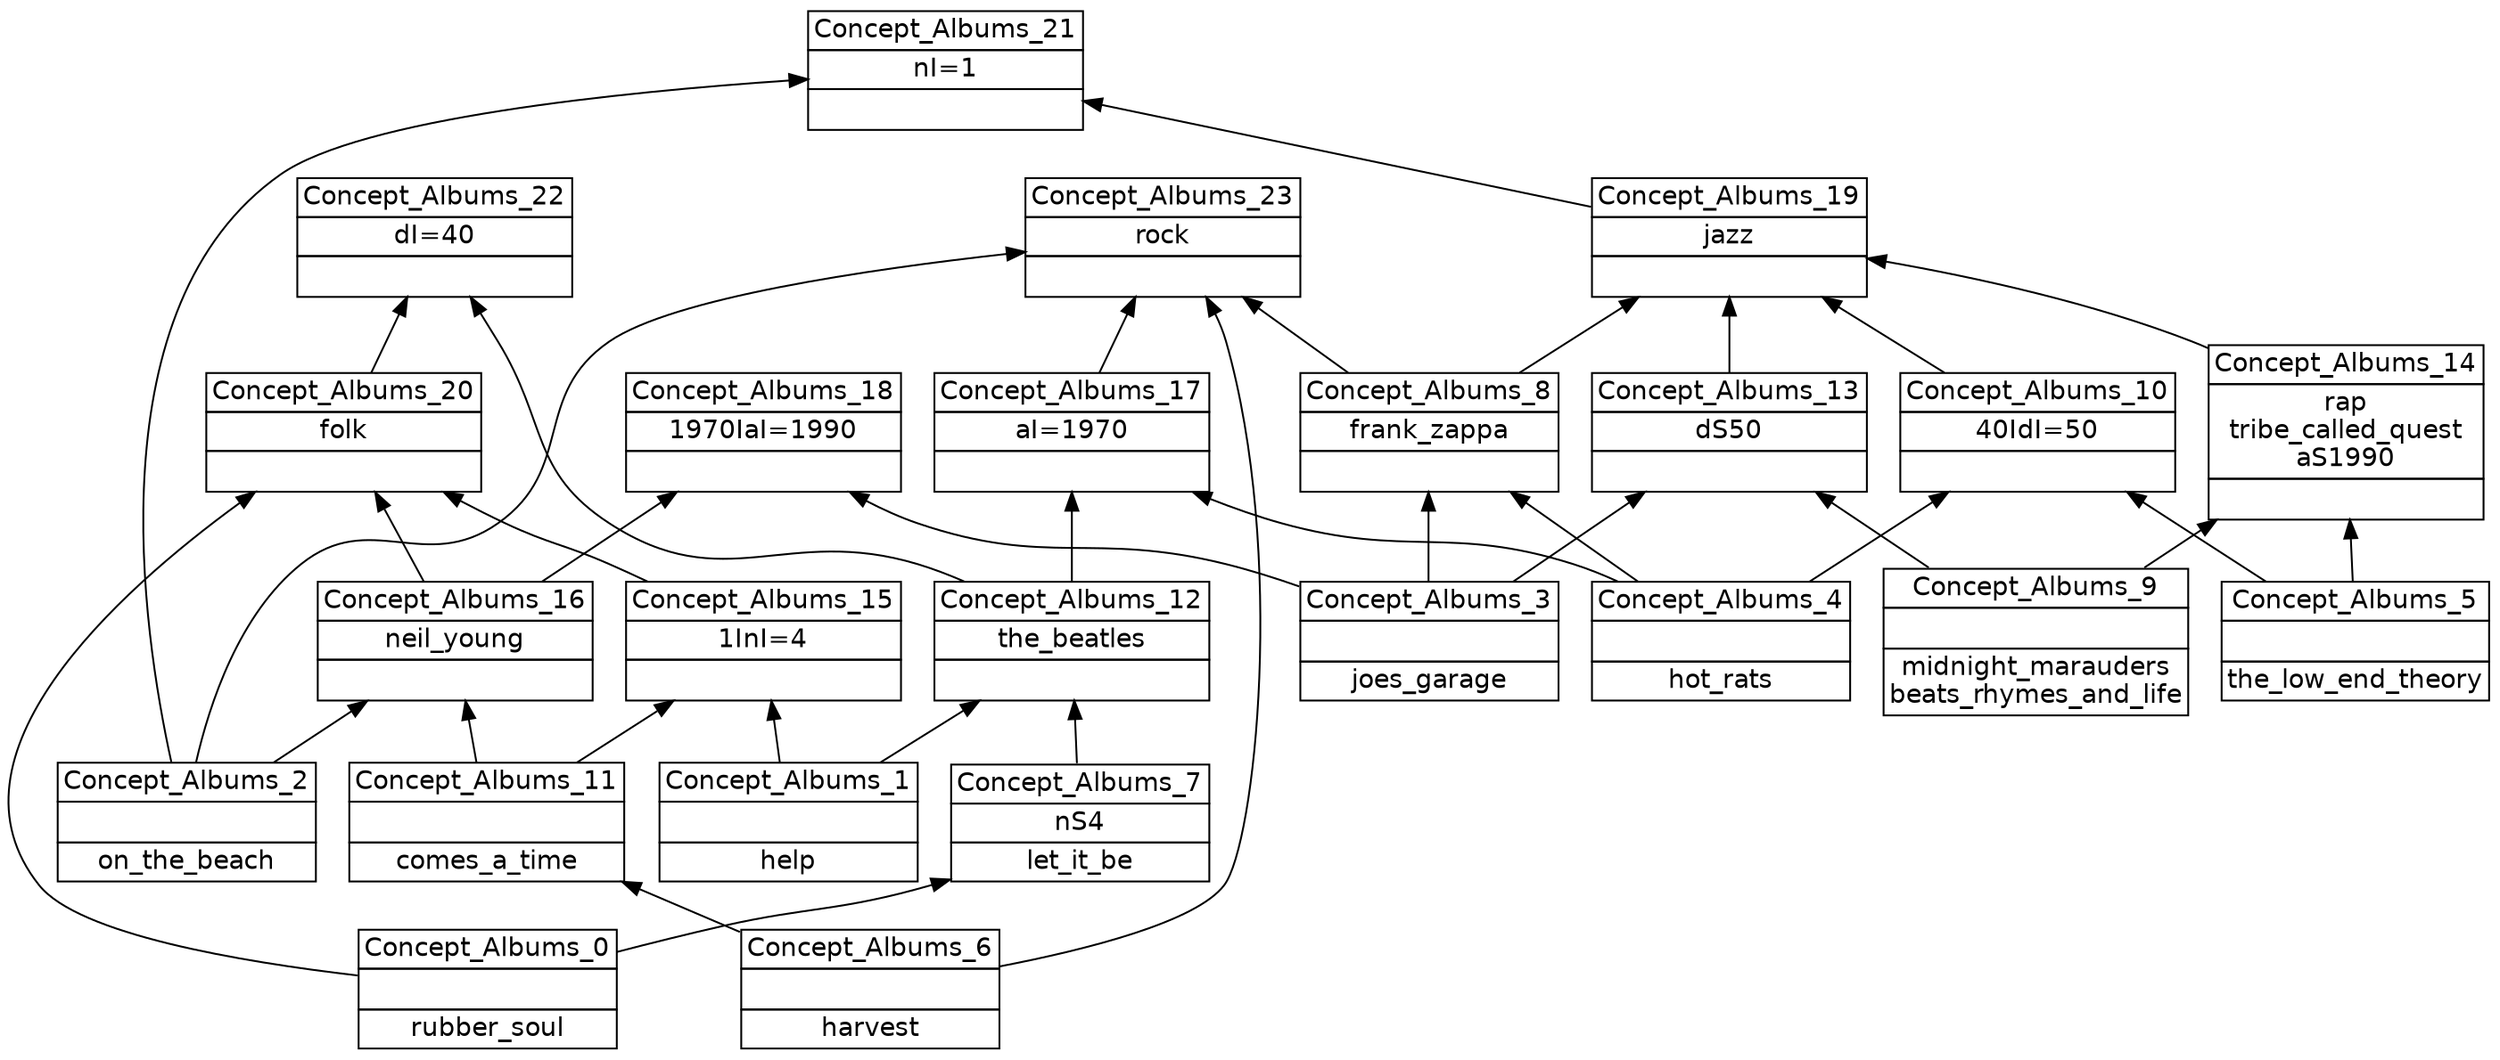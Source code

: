 digraph G { 
	rankdir=BT;
	margin=0;
	node [margin="0.03,0.03",fontname="DejaVu Sans"];
	ranksep=0.3;
	nodesep=0.2;
//graph[label="name:Albums,concept number:24,object number:11,attribute number:17"
11 [shape=none,label=<<table border="0" cellborder="1" cellspacing="0" port="p"><tr><td>Concept_Albums_2</td></tr><tr><td><br/></td></tr><tr><td>on_the_beach<br/></td></tr></table>>];
13 [shape=none,label=<<table border="0" cellborder="1" cellspacing="0" port="p"><tr><td>Concept_Albums_6</td></tr><tr><td><br/></td></tr><tr><td>harvest<br/></td></tr></table>>];
14 [shape=none,label=<<table border="0" cellborder="1" cellspacing="0" port="p"><tr><td>Concept_Albums_1</td></tr><tr><td><br/></td></tr><tr><td>help<br/></td></tr></table>>];
17 [shape=none,label=<<table border="0" cellborder="1" cellspacing="0" port="p"><tr><td>Concept_Albums_0</td></tr><tr><td><br/></td></tr><tr><td>rubber_soul<br/></td></tr></table>>];
20 [shape=none,label=<<table border="0" cellborder="1" cellspacing="0" port="p"><tr><td>Concept_Albums_4</td></tr><tr><td><br/></td></tr><tr><td>hot_rats<br/></td></tr></table>>];
21 [shape=none,label=<<table border="0" cellborder="1" cellspacing="0" port="p"><tr><td>Concept_Albums_5</td></tr><tr><td><br/></td></tr><tr><td>the_low_end_theory<br/></td></tr></table>>];
23 [shape=none,label=<<table border="0" cellborder="1" cellspacing="0" port="p"><tr><td>Concept_Albums_3</td></tr><tr><td><br/></td></tr><tr><td>joes_garage<br/></td></tr></table>>];
15 [shape=none,label=<<table border="0" cellborder="1" cellspacing="0" port="p"><tr><td>Concept_Albums_11</td></tr><tr><td><br/></td></tr><tr><td>comes_a_time<br/></td></tr></table>>];
18 [shape=none,label=<<table border="0" cellborder="1" cellspacing="0" port="p"><tr><td>Concept_Albums_7</td></tr><tr><td>nS4<br/></td></tr><tr><td>let_it_be<br/></td></tr></table>>];
22 [shape=none,label=<<table border="0" cellborder="1" cellspacing="0" port="p"><tr><td>Concept_Albums_10</td></tr><tr><td>40IdI=50<br/></td></tr><tr><td><br/></td></tr></table>>];
24 [shape=none,label=<<table border="0" cellborder="1" cellspacing="0" port="p"><tr><td>Concept_Albums_9</td></tr><tr><td><br/></td></tr><tr><td>midnight_marauders<br/>beats_rhymes_and_life<br/></td></tr></table>>];
5 [shape=none,label=<<table border="0" cellborder="1" cellspacing="0" port="p"><tr><td>Concept_Albums_8</td></tr><tr><td>frank_zappa<br/></td></tr><tr><td><br/></td></tr></table>>];
10 [shape=none,label=<<table border="0" cellborder="1" cellspacing="0" port="p"><tr><td>Concept_Albums_12</td></tr><tr><td>the_beatles<br/></td></tr><tr><td><br/></td></tr></table>>];
16 [shape=none,label=<<table border="0" cellborder="1" cellspacing="0" port="p"><tr><td>Concept_Albums_15</td></tr><tr><td>1InI=4<br/></td></tr><tr><td><br/></td></tr></table>>];
25 [shape=none,label=<<table border="0" cellborder="1" cellspacing="0" port="p"><tr><td>Concept_Albums_13</td></tr><tr><td>dS50<br/></td></tr><tr><td><br/></td></tr></table>>];
4 [shape=none,label=<<table border="0" cellborder="1" cellspacing="0" port="p"><tr><td>Concept_Albums_14</td></tr><tr><td>rap<br/>tribe_called_quest<br/>aS1990<br/></td></tr><tr><td><br/></td></tr></table>>];
8 [shape=none,label=<<table border="0" cellborder="1" cellspacing="0" port="p"><tr><td>Concept_Albums_16</td></tr><tr><td>neil_young<br/></td></tr><tr><td><br/></td></tr></table>>];
26 [shape=none,label=<<table border="0" cellborder="1" cellspacing="0" port="p"><tr><td>Concept_Albums_17</td></tr><tr><td>aI=1970<br/></td></tr><tr><td><br/></td></tr></table>>];
27 [shape=none,label=<<table border="0" cellborder="1" cellspacing="0" port="p"><tr><td>Concept_Albums_18</td></tr><tr><td>1970IaI=1990<br/></td></tr><tr><td><br/></td></tr></table>>];
3 [shape=none,label=<<table border="0" cellborder="1" cellspacing="0" port="p"><tr><td>Concept_Albums_20</td></tr><tr><td>folk<br/></td></tr><tr><td><br/></td></tr></table>>];
6 [shape=none,label=<<table border="0" cellborder="1" cellspacing="0" port="p"><tr><td>Concept_Albums_19</td></tr><tr><td>jazz<br/></td></tr><tr><td><br/></td></tr></table>>];
12 [shape=none,label=<<table border="0" cellborder="1" cellspacing="0" port="p"><tr><td>Concept_Albums_21</td></tr><tr><td>nI=1<br/></td></tr><tr><td><br/></td></tr></table>>];
19 [shape=none,label=<<table border="0" cellborder="1" cellspacing="0" port="p"><tr><td>Concept_Albums_22</td></tr><tr><td>dI=40<br/></td></tr><tr><td><br/></td></tr></table>>];
1 [shape=none,label=<<table border="0" cellborder="1" cellspacing="0" port="p"><tr><td>Concept_Albums_23</td></tr><tr><td>rock<br/></td></tr><tr><td><br/></td></tr></table>>];
	13:p -> 15:p
	17:p -> 18:p
	21:p -> 22:p
	20:p -> 22:p
	20:p -> 5:p
	23:p -> 5:p
	18:p -> 10:p
	14:p -> 10:p
	15:p -> 16:p
	14:p -> 16:p
	23:p -> 25:p
	24:p -> 25:p
	21:p -> 4:p
	24:p -> 4:p
	15:p -> 8:p
	11:p -> 8:p
	10:p -> 26:p
	20:p -> 26:p
	8:p -> 27:p
	23:p -> 27:p
	8:p -> 3:p
	16:p -> 3:p
	17:p -> 3:p
	22:p -> 6:p
	25:p -> 6:p
	5:p -> 6:p
	4:p -> 6:p
	11:p -> 12:p
	6:p -> 12:p
	10:p -> 19:p
	3:p -> 19:p
	5:p -> 1:p
	11:p -> 1:p
	13:p -> 1:p
	26:p -> 1:p
}